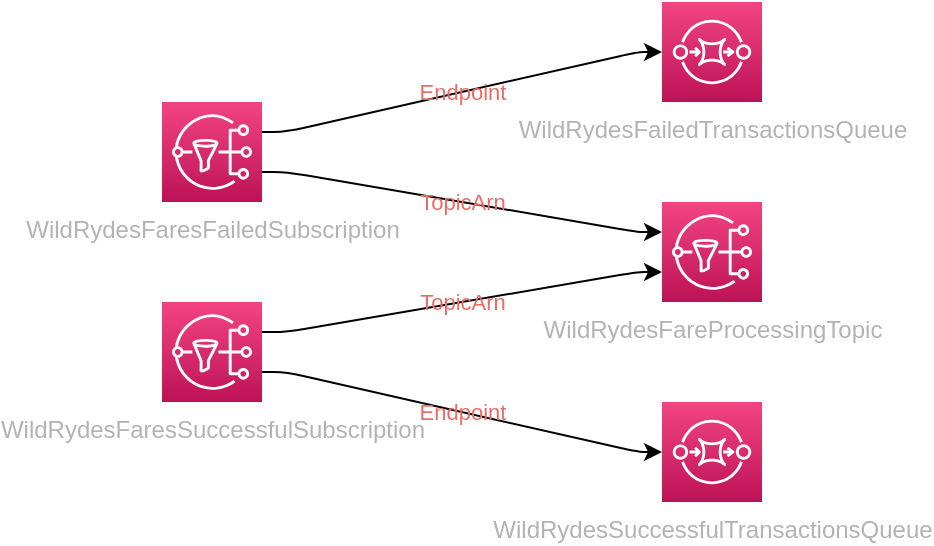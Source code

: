 <mxfile version="13.1.3" pages="2">
            <diagram id="diagramid" name="Diagram">
              <mxGraphModel><root><mxCell id="0"/><mxCell id="1" parent="0"/><mxCell id="8" value="WildRydesFareProcessingTopic" style="outlineConnect=0;fontColor=#B3B3B3;gradientColor=#F34482;gradientDirection=north;fillColor=#BC1356;strokeColor=#ffffff;dashed=0;verticalLabelPosition=bottom;verticalAlign=top;align=center;html=1;fontSize=12;fontStyle=0;aspect=fixed;shape=mxgraph.aws4.resourceIcon;resIcon=mxgraph.aws4.sns;" vertex="1" parent="1"><mxGeometry x="250" y="100" width="50" height="50" as="geometry"/></mxCell><mxCell id="9" value="WildRydesFailedTransactionsQueue" style="outlineConnect=0;fontColor=#B3B3B3;gradientColor=#F34482;gradientDirection=north;fillColor=#BC1356;strokeColor=#ffffff;dashed=0;verticalLabelPosition=bottom;verticalAlign=top;align=center;html=1;fontSize=12;fontStyle=0;aspect=fixed;shape=mxgraph.aws4.resourceIcon;resIcon=mxgraph.aws4.sqs;" vertex="1" parent="1"><mxGeometry x="250" width="50" height="50" as="geometry"/></mxCell><mxCell id="10" value="WildRydesSuccessfulTransactionsQueue" style="outlineConnect=0;fontColor=#B3B3B3;gradientColor=#F34482;gradientDirection=north;fillColor=#BC1356;strokeColor=#ffffff;dashed=0;verticalLabelPosition=bottom;verticalAlign=top;align=center;html=1;fontSize=12;fontStyle=0;aspect=fixed;shape=mxgraph.aws4.resourceIcon;resIcon=mxgraph.aws4.sqs;" vertex="1" parent="1"><mxGeometry x="250" y="200" width="50" height="50" as="geometry"/></mxCell><mxCell id="12" value="WildRydesFaresFailedSubscription" style="outlineConnect=0;fontColor=#B3B3B3;gradientColor=#F34482;gradientDirection=north;fillColor=#BC1356;strokeColor=#ffffff;dashed=0;verticalLabelPosition=bottom;verticalAlign=top;align=center;html=1;fontSize=12;fontStyle=0;aspect=fixed;shape=mxgraph.aws4.resourceIcon;resIcon=mxgraph.aws4.sns;" vertex="1" parent="1"><mxGeometry y="50" width="50" height="50" as="geometry"/></mxCell><mxCell id="13" value="WildRydesFaresSuccessfulSubscription" style="outlineConnect=0;fontColor=#B3B3B3;gradientColor=#F34482;gradientDirection=north;fillColor=#BC1356;strokeColor=#ffffff;dashed=0;verticalLabelPosition=bottom;verticalAlign=top;align=center;html=1;fontSize=12;fontStyle=0;aspect=fixed;shape=mxgraph.aws4.resourceIcon;resIcon=mxgraph.aws4.sns;" vertex="1" parent="1"><mxGeometry y="150" width="50" height="50" as="geometry"/></mxCell><mxCell id="WildRydesFareProcessingTopic|WildRydesFaresFailedSubscription" value="TopicArn" style="edgeStyle=orthogonalEdgeStyle;rounded=1;orthogonalLoop=1;jettySize=auto;html=1;labelBackgroundColor=none;fontColor=#EA6B66;noEdgeStyle=1;orthogonal=1;" edge="1" parent="1" source="12" target="8"><mxGeometry relative="1" as="geometry"><Array as="points"><mxPoint x="62" y="85"/><mxPoint x="238" y="115"/></Array></mxGeometry></mxCell><mxCell id="WildRydesFailedTransactionsQueue|WildRydesFaresFailedSubscription" value="Endpoint" style="edgeStyle=orthogonalEdgeStyle;rounded=1;orthogonalLoop=1;jettySize=auto;html=1;labelBackgroundColor=none;fontColor=#EA6B66;noEdgeStyle=1;orthogonal=1;" edge="1" parent="1" source="12" target="9"><mxGeometry relative="1" as="geometry"><Array as="points"><mxPoint x="62" y="65"/><mxPoint x="238" y="25"/></Array></mxGeometry></mxCell><mxCell id="WildRydesFareProcessingTopic|WildRydesFaresSuccessfulSubscription" value="TopicArn" style="edgeStyle=orthogonalEdgeStyle;rounded=1;orthogonalLoop=1;jettySize=auto;html=1;labelBackgroundColor=none;fontColor=#EA6B66;noEdgeStyle=1;orthogonal=1;" edge="1" parent="1" source="13" target="8"><mxGeometry relative="1" as="geometry"><Array as="points"><mxPoint x="62" y="165"/><mxPoint x="238" y="135"/></Array></mxGeometry></mxCell><mxCell id="WildRydesSuccessfulTransactionsQueue|WildRydesFaresSuccessfulSubscription" value="Endpoint" style="edgeStyle=orthogonalEdgeStyle;rounded=1;orthogonalLoop=1;jettySize=auto;html=1;labelBackgroundColor=none;fontColor=#EA6B66;noEdgeStyle=1;orthogonal=1;" edge="1" parent="1" source="13" target="10"><mxGeometry relative="1" as="geometry"><Array as="points"><mxPoint x="62" y="185"/><mxPoint x="238" y="225"/></Array></mxGeometry></mxCell></root></mxGraphModel>
            </diagram>
          </mxfile>